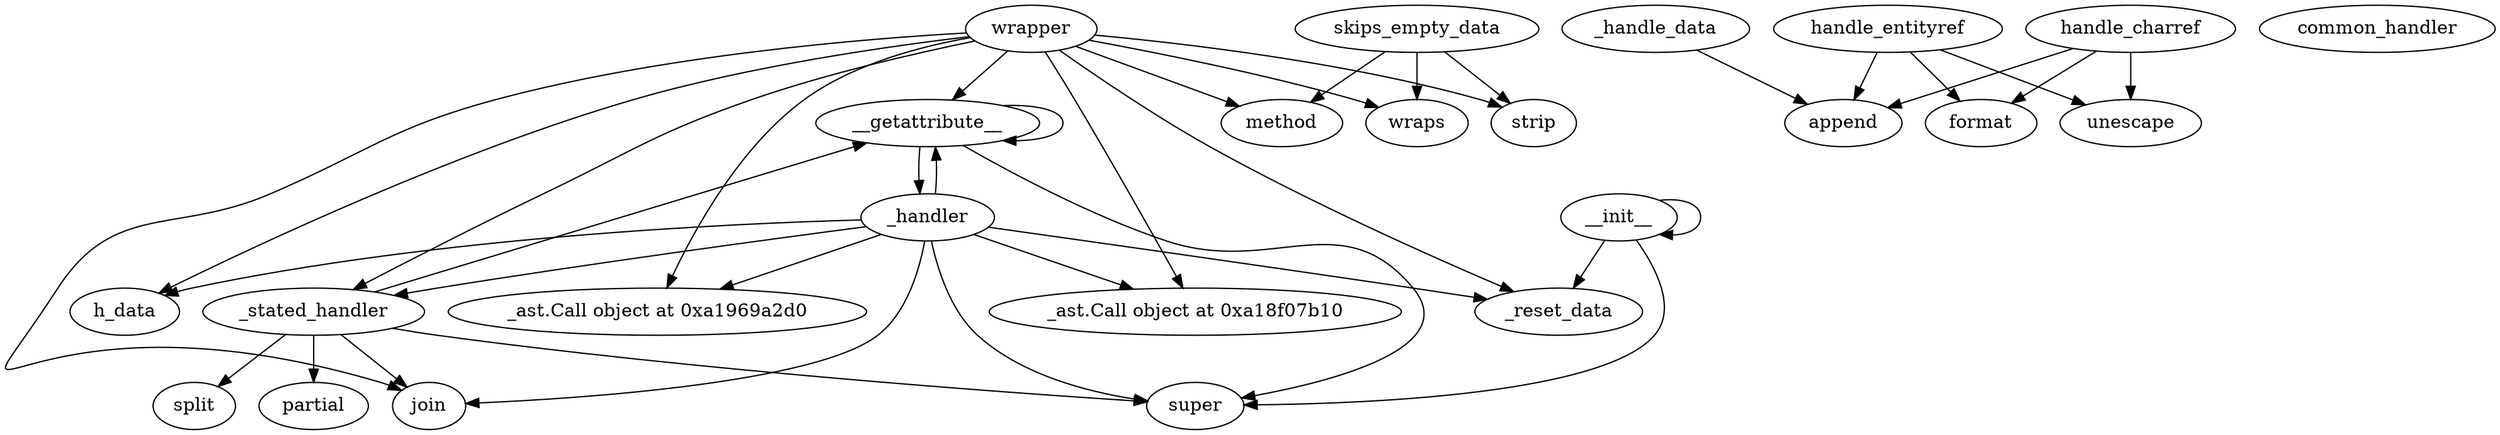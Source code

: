 digraph  {
__init__;
super;
_reset_data;
__getattribute__;
_handler;
_handle_data;
append;
wrapper;
h_data;
join;
<_ast.Call object at 0xa1969a2d0>;
handle_charref;
unescape;
format;
handle_entityref;
common_handler;
_stated_handler;
split;
partial;
<_ast.Call object at 0xa18f07b10>;
strip;
method;
wraps;
skips_empty_data;
__init__ -> __init__;
__init__ -> super;
__init__ -> _reset_data;
__getattribute__ -> __getattribute__;
__getattribute__ -> super;
__getattribute__ -> _handler;
_handler -> super;
_handler -> __getattribute__;
_handler -> h_data;
_handler -> join;
_handler -> _reset_data;
_handler -> <_ast.Call object at 0xa1969a2d0>;
_handler -> _stated_handler;
_handler -> <_ast.Call object at 0xa18f07b10>;
_handle_data -> append;
wrapper -> __getattribute__;
wrapper -> h_data;
wrapper -> join;
wrapper -> _reset_data;
wrapper -> <_ast.Call object at 0xa1969a2d0>;
wrapper -> _stated_handler;
wrapper -> <_ast.Call object at 0xa18f07b10>;
wrapper -> strip;
wrapper -> method;
wrapper -> wraps;
handle_charref -> unescape;
handle_charref -> format;
handle_charref -> append;
handle_entityref -> unescape;
handle_entityref -> format;
handle_entityref -> append;
_stated_handler -> split;
_stated_handler -> join;
_stated_handler -> __getattribute__;
_stated_handler -> super;
_stated_handler -> partial;
skips_empty_data -> strip;
skips_empty_data -> method;
skips_empty_data -> wraps;
}
